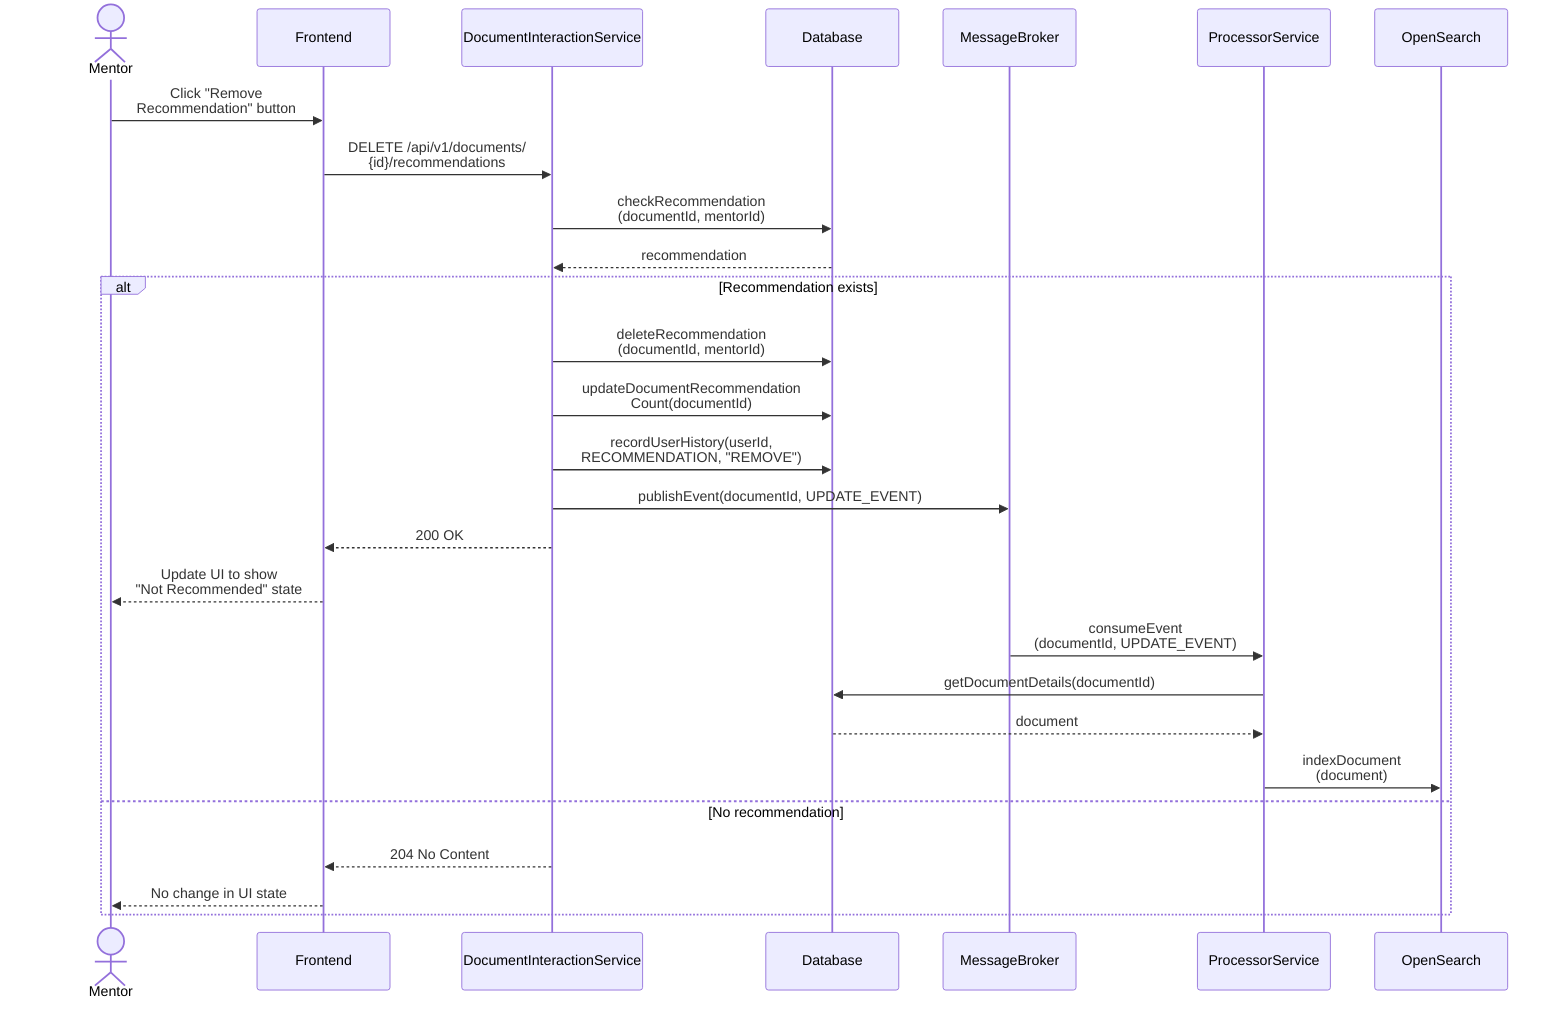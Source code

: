 sequenceDiagram
    actor Mentor
    participant Frontend
    participant DIS as DocumentInteractionService
    participant DB as Database
    participant MB as MessageBroker
    participant PS as ProcessorService
    participant OS as OpenSearch

    Mentor->>Frontend: Click "Remove <br> Recommendation" button
    Frontend->>DIS: DELETE /api/v1/documents/<br>{id}/recommendations

    DIS->>DB: checkRecommendation<br>(documentId, mentorId)
    DB-->>DIS: recommendation

    alt Recommendation exists
        DIS->>DB: deleteRecommendation<br>(documentId, mentorId)
        DIS->>DB: updateDocumentRecommendation<br>Count(documentId)
        DIS->>DB: recordUserHistory(userId, <br>RECOMMENDATION, "REMOVE")

        DIS->>MB: publishEvent(documentId, UPDATE_EVENT)
        DIS-->>Frontend: 200 OK
        Frontend-->>Mentor: Update UI to show <br> "Not Recommended" state

        MB->>PS: consumeEvent<br>(documentId, UPDATE_EVENT)
        PS->>DB: getDocumentDetails(documentId)
        DB-->>PS: document
        PS->>OS: indexDocument<br>(document)
    else No recommendation
        DIS-->>Frontend: 204 No Content
        Frontend-->>Mentor: No change in UI state
    end